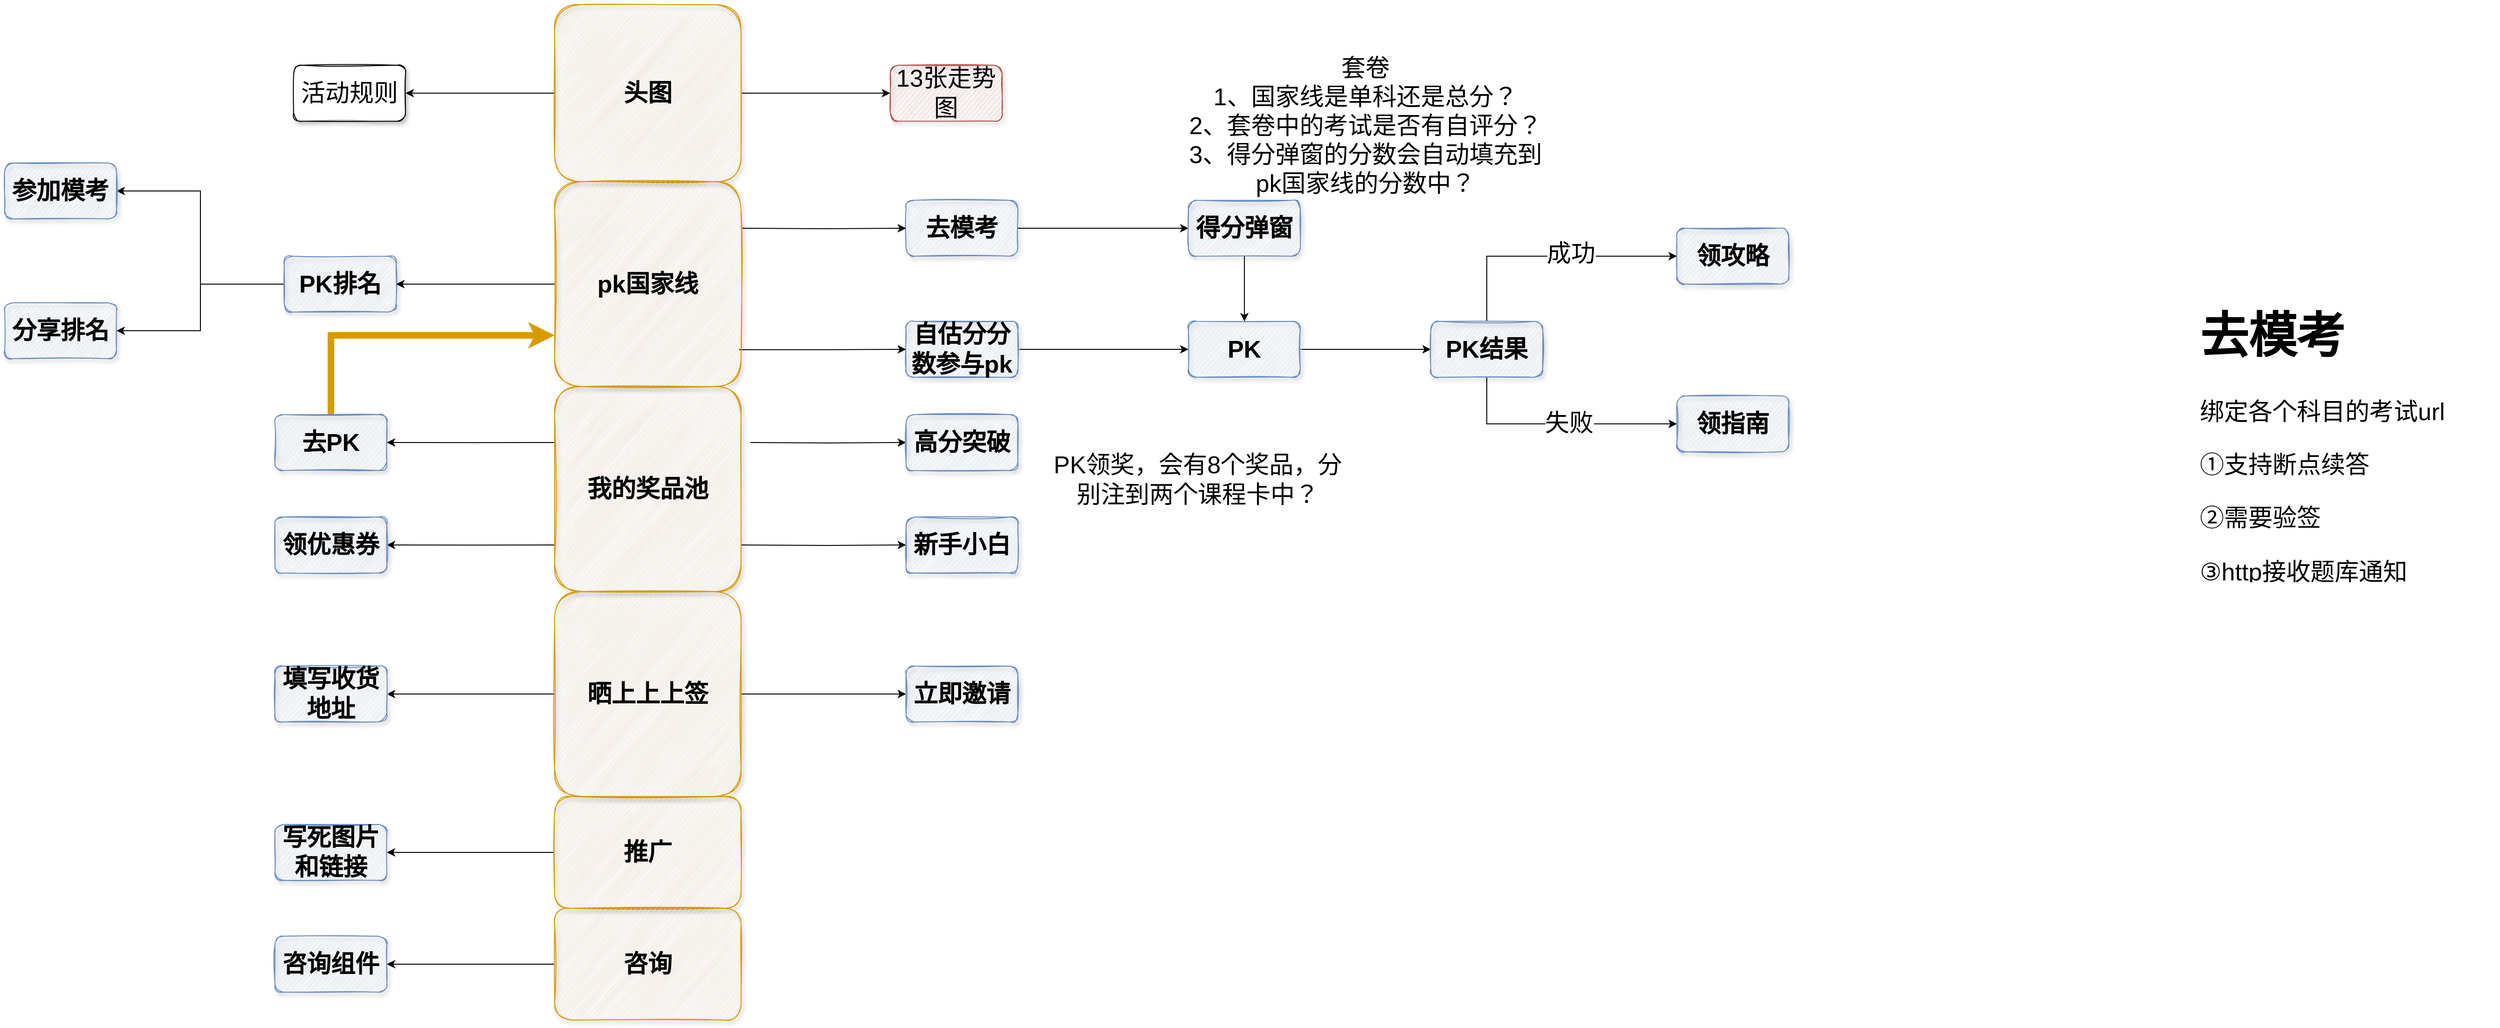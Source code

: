 <mxfile version="17.2.1" type="github">
  <diagram id="ihBc0QGuPxb0S3G1goWF" name="Page-1">
    <mxGraphModel dx="2088" dy="748" grid="1" gridSize="10" guides="1" tooltips="1" connect="1" arrows="1" fold="1" page="1" pageScale="1" pageWidth="827" pageHeight="1169" math="0" shadow="0">
      <root>
        <mxCell id="0" />
        <mxCell id="1" parent="0" />
        <mxCell id="_EqHwqMPYveHNjQXLmpc-3" value="" style="edgeStyle=orthogonalEdgeStyle;rounded=0;orthogonalLoop=1;jettySize=auto;html=1;fontSize=26;" edge="1" parent="1" source="_EqHwqMPYveHNjQXLmpc-1" target="_EqHwqMPYveHNjQXLmpc-2">
          <mxGeometry relative="1" as="geometry" />
        </mxCell>
        <mxCell id="_EqHwqMPYveHNjQXLmpc-5" value="" style="edgeStyle=orthogonalEdgeStyle;rounded=0;orthogonalLoop=1;jettySize=auto;html=1;fontSize=26;" edge="1" parent="1" source="_EqHwqMPYveHNjQXLmpc-1" target="_EqHwqMPYveHNjQXLmpc-4">
          <mxGeometry relative="1" as="geometry" />
        </mxCell>
        <mxCell id="_EqHwqMPYveHNjQXLmpc-1" value="头图" style="rounded=1;whiteSpace=wrap;html=1;fontSize=26;fontStyle=1;glass=0;shadow=1;sketch=1;fillColor=#ffe6cc;strokeColor=#d79b00;" vertex="1" parent="1">
          <mxGeometry x="330" y="650" width="200" height="190" as="geometry" />
        </mxCell>
        <mxCell id="_EqHwqMPYveHNjQXLmpc-2" value="活动规则" style="rounded=1;whiteSpace=wrap;html=1;fontSize=26;fontStyle=0;glass=0;shadow=1;sketch=1;" vertex="1" parent="1">
          <mxGeometry x="50" y="715" width="120" height="60" as="geometry" />
        </mxCell>
        <mxCell id="_EqHwqMPYveHNjQXLmpc-4" value="13张走势图" style="rounded=1;whiteSpace=wrap;html=1;fontSize=26;fontStyle=0;glass=0;shadow=1;sketch=1;fillColor=#f8cecc;strokeColor=#b85450;" vertex="1" parent="1">
          <mxGeometry x="690" y="715" width="120" height="60" as="geometry" />
        </mxCell>
        <mxCell id="_EqHwqMPYveHNjQXLmpc-21" value="" style="edgeStyle=orthogonalEdgeStyle;rounded=0;orthogonalLoop=1;jettySize=auto;html=1;fontSize=26;entryX=1;entryY=0.5;entryDx=0;entryDy=0;" edge="1" parent="1" source="_EqHwqMPYveHNjQXLmpc-6" target="_EqHwqMPYveHNjQXLmpc-20">
          <mxGeometry relative="1" as="geometry" />
        </mxCell>
        <mxCell id="_EqHwqMPYveHNjQXLmpc-23" value="" style="edgeStyle=orthogonalEdgeStyle;rounded=0;orthogonalLoop=1;jettySize=auto;html=1;fontSize=26;" edge="1" parent="1" source="_EqHwqMPYveHNjQXLmpc-6" target="_EqHwqMPYveHNjQXLmpc-22">
          <mxGeometry relative="1" as="geometry" />
        </mxCell>
        <mxCell id="_EqHwqMPYveHNjQXLmpc-6" value="PK排名" style="rounded=1;whiteSpace=wrap;html=1;fontSize=26;fontStyle=1;fillColor=#dae8fc;strokeColor=#6c8ebf;glass=0;shadow=1;sketch=1;" vertex="1" parent="1">
          <mxGeometry x="40" y="920" width="120" height="60" as="geometry" />
        </mxCell>
        <mxCell id="_EqHwqMPYveHNjQXLmpc-52" value="" style="edgeStyle=orthogonalEdgeStyle;rounded=0;orthogonalLoop=1;jettySize=auto;html=1;fontSize=26;" edge="1" parent="1" source="_EqHwqMPYveHNjQXLmpc-8" target="_EqHwqMPYveHNjQXLmpc-51">
          <mxGeometry relative="1" as="geometry" />
        </mxCell>
        <mxCell id="_EqHwqMPYveHNjQXLmpc-8" value="去模考" style="rounded=1;whiteSpace=wrap;html=1;fontSize=26;fontStyle=1;fillColor=#dae8fc;strokeColor=#6c8ebf;glass=0;shadow=1;sketch=1;" vertex="1" parent="1">
          <mxGeometry x="707" y="860" width="120" height="60" as="geometry" />
        </mxCell>
        <mxCell id="_EqHwqMPYveHNjQXLmpc-13" value="" style="edgeStyle=orthogonalEdgeStyle;rounded=0;orthogonalLoop=1;jettySize=auto;html=1;fontSize=26;" edge="1" parent="1" source="_EqHwqMPYveHNjQXLmpc-10" target="_EqHwqMPYveHNjQXLmpc-12">
          <mxGeometry relative="1" as="geometry" />
        </mxCell>
        <mxCell id="_EqHwqMPYveHNjQXLmpc-10" value="自估分分数参与pk" style="rounded=1;whiteSpace=wrap;html=1;fontSize=26;fontStyle=1;fillColor=#dae8fc;strokeColor=#6c8ebf;glass=0;shadow=1;sketch=1;" vertex="1" parent="1">
          <mxGeometry x="707" y="990" width="120" height="60" as="geometry" />
        </mxCell>
        <mxCell id="_EqHwqMPYveHNjQXLmpc-15" value="" style="edgeStyle=orthogonalEdgeStyle;rounded=0;orthogonalLoop=1;jettySize=auto;html=1;fontSize=26;" edge="1" parent="1" source="_EqHwqMPYveHNjQXLmpc-12" target="_EqHwqMPYveHNjQXLmpc-14">
          <mxGeometry relative="1" as="geometry" />
        </mxCell>
        <mxCell id="_EqHwqMPYveHNjQXLmpc-12" value="PK" style="rounded=1;whiteSpace=wrap;html=1;fontSize=26;fontStyle=1;fillColor=#dae8fc;strokeColor=#6c8ebf;glass=0;shadow=1;sketch=1;" vertex="1" parent="1">
          <mxGeometry x="1010" y="990" width="120" height="60" as="geometry" />
        </mxCell>
        <mxCell id="_EqHwqMPYveHNjQXLmpc-28" style="edgeStyle=orthogonalEdgeStyle;rounded=0;orthogonalLoop=1;jettySize=auto;html=1;exitX=0.5;exitY=0;exitDx=0;exitDy=0;fontSize=26;entryX=0;entryY=0.5;entryDx=0;entryDy=0;" edge="1" parent="1" source="_EqHwqMPYveHNjQXLmpc-14" target="_EqHwqMPYveHNjQXLmpc-24">
          <mxGeometry relative="1" as="geometry" />
        </mxCell>
        <mxCell id="_EqHwqMPYveHNjQXLmpc-30" value="成功" style="edgeLabel;html=1;align=center;verticalAlign=middle;resizable=0;points=[];fontSize=26;" vertex="1" connectable="0" parent="_EqHwqMPYveHNjQXLmpc-28">
          <mxGeometry x="-0.136" y="3" relative="1" as="geometry">
            <mxPoint x="41" as="offset" />
          </mxGeometry>
        </mxCell>
        <mxCell id="_EqHwqMPYveHNjQXLmpc-29" style="edgeStyle=orthogonalEdgeStyle;rounded=0;orthogonalLoop=1;jettySize=auto;html=1;exitX=0.5;exitY=1;exitDx=0;exitDy=0;fontSize=26;entryX=0;entryY=0.5;entryDx=0;entryDy=0;" edge="1" parent="1" source="_EqHwqMPYveHNjQXLmpc-14" target="_EqHwqMPYveHNjQXLmpc-26">
          <mxGeometry relative="1" as="geometry" />
        </mxCell>
        <mxCell id="_EqHwqMPYveHNjQXLmpc-31" value="失败" style="edgeLabel;html=1;align=center;verticalAlign=middle;resizable=0;points=[];fontSize=26;" vertex="1" connectable="0" parent="_EqHwqMPYveHNjQXLmpc-29">
          <mxGeometry x="0.084" y="1" relative="1" as="geometry">
            <mxPoint as="offset" />
          </mxGeometry>
        </mxCell>
        <mxCell id="_EqHwqMPYveHNjQXLmpc-14" value="PK结果" style="rounded=1;whiteSpace=wrap;html=1;fontSize=26;fontStyle=1;fillColor=#dae8fc;strokeColor=#6c8ebf;glass=0;shadow=1;sketch=1;" vertex="1" parent="1">
          <mxGeometry x="1270" y="990" width="120" height="60" as="geometry" />
        </mxCell>
        <mxCell id="_EqHwqMPYveHNjQXLmpc-20" value="参加模考" style="rounded=1;whiteSpace=wrap;html=1;fontSize=26;fontStyle=1;fillColor=#dae8fc;strokeColor=#6c8ebf;glass=0;shadow=1;sketch=1;" vertex="1" parent="1">
          <mxGeometry x="-260" y="820" width="120" height="60" as="geometry" />
        </mxCell>
        <mxCell id="_EqHwqMPYveHNjQXLmpc-22" value="分享排名" style="rounded=1;whiteSpace=wrap;html=1;fontSize=26;fontStyle=1;fillColor=#dae8fc;strokeColor=#6c8ebf;glass=0;shadow=1;sketch=1;" vertex="1" parent="1">
          <mxGeometry x="-260" y="970" width="120" height="60" as="geometry" />
        </mxCell>
        <mxCell id="_EqHwqMPYveHNjQXLmpc-24" value="领攻略" style="rounded=1;whiteSpace=wrap;html=1;fontSize=26;fontStyle=1;fillColor=#dae8fc;strokeColor=#6c8ebf;glass=0;shadow=1;sketch=1;" vertex="1" parent="1">
          <mxGeometry x="1534" y="890" width="120" height="60" as="geometry" />
        </mxCell>
        <mxCell id="_EqHwqMPYveHNjQXLmpc-26" value="领指南" style="rounded=1;whiteSpace=wrap;html=1;fontSize=26;fontStyle=1;fillColor=#dae8fc;strokeColor=#6c8ebf;glass=0;shadow=1;sketch=1;" vertex="1" parent="1">
          <mxGeometry x="1534" y="1070" width="120" height="60" as="geometry" />
        </mxCell>
        <mxCell id="_EqHwqMPYveHNjQXLmpc-62" style="edgeStyle=orthogonalEdgeStyle;rounded=0;orthogonalLoop=1;jettySize=auto;html=1;exitX=0;exitY=0.5;exitDx=0;exitDy=0;entryX=1;entryY=0.5;entryDx=0;entryDy=0;fontSize=26;" edge="1" parent="1" source="_EqHwqMPYveHNjQXLmpc-32" target="_EqHwqMPYveHNjQXLmpc-6">
          <mxGeometry relative="1" as="geometry" />
        </mxCell>
        <mxCell id="_EqHwqMPYveHNjQXLmpc-67" style="edgeStyle=orthogonalEdgeStyle;rounded=0;orthogonalLoop=1;jettySize=auto;html=1;entryX=0;entryY=0.5;entryDx=0;entryDy=0;fontSize=26;" edge="1" parent="1" target="_EqHwqMPYveHNjQXLmpc-8">
          <mxGeometry relative="1" as="geometry">
            <mxPoint x="530" y="890" as="sourcePoint" />
          </mxGeometry>
        </mxCell>
        <mxCell id="_EqHwqMPYveHNjQXLmpc-68" style="edgeStyle=orthogonalEdgeStyle;rounded=0;orthogonalLoop=1;jettySize=auto;html=1;exitX=0.989;exitY=0.82;exitDx=0;exitDy=0;entryX=0;entryY=0.5;entryDx=0;entryDy=0;fontSize=26;exitPerimeter=0;" edge="1" parent="1" source="_EqHwqMPYveHNjQXLmpc-32" target="_EqHwqMPYveHNjQXLmpc-10">
          <mxGeometry relative="1" as="geometry" />
        </mxCell>
        <mxCell id="_EqHwqMPYveHNjQXLmpc-32" value="pk国家线" style="rounded=1;whiteSpace=wrap;html=1;fontSize=26;fontStyle=1;fillColor=#ffe6cc;strokeColor=#d79b00;glass=0;shadow=1;sketch=1;" vertex="1" parent="1">
          <mxGeometry x="330" y="840" width="200" height="220" as="geometry" />
        </mxCell>
        <mxCell id="_EqHwqMPYveHNjQXLmpc-50" value="&lt;h1&gt;去模考&lt;/h1&gt;&lt;p&gt;绑定各个科目的考试url&lt;/p&gt;&lt;p&gt;①支持断点续答&lt;/p&gt;&lt;p&gt;②需要验签&lt;/p&gt;&lt;p&gt;③http接收题库通知&lt;/p&gt;" style="text;html=1;strokeColor=none;fillColor=none;spacing=5;spacingTop=-20;whiteSpace=wrap;overflow=hidden;rounded=0;shadow=1;glass=0;sketch=1;fontSize=26;" vertex="1" parent="1">
          <mxGeometry x="2090" y="950" width="320" height="320" as="geometry" />
        </mxCell>
        <mxCell id="_EqHwqMPYveHNjQXLmpc-55" style="edgeStyle=orthogonalEdgeStyle;rounded=0;orthogonalLoop=1;jettySize=auto;html=1;exitX=0.5;exitY=1;exitDx=0;exitDy=0;entryX=0.5;entryY=0;entryDx=0;entryDy=0;fontSize=26;" edge="1" parent="1" source="_EqHwqMPYveHNjQXLmpc-51" target="_EqHwqMPYveHNjQXLmpc-12">
          <mxGeometry relative="1" as="geometry" />
        </mxCell>
        <mxCell id="_EqHwqMPYveHNjQXLmpc-51" value="得分弹窗" style="rounded=1;whiteSpace=wrap;html=1;fontSize=26;fontStyle=1;fillColor=#dae8fc;strokeColor=#6c8ebf;glass=0;shadow=1;sketch=1;" vertex="1" parent="1">
          <mxGeometry x="1010" y="860" width="120" height="60" as="geometry" />
        </mxCell>
        <mxCell id="_EqHwqMPYveHNjQXLmpc-73" value="" style="edgeStyle=orthogonalEdgeStyle;rounded=0;orthogonalLoop=1;jettySize=auto;html=1;fontSize=26;" edge="1" parent="1" target="_EqHwqMPYveHNjQXLmpc-72">
          <mxGeometry relative="1" as="geometry">
            <mxPoint x="540" y="1120" as="sourcePoint" />
          </mxGeometry>
        </mxCell>
        <mxCell id="_EqHwqMPYveHNjQXLmpc-76" style="edgeStyle=orthogonalEdgeStyle;rounded=0;orthogonalLoop=1;jettySize=auto;html=1;fontSize=26;" edge="1" parent="1" target="_EqHwqMPYveHNjQXLmpc-74">
          <mxGeometry relative="1" as="geometry">
            <mxPoint x="530" y="1230" as="sourcePoint" />
          </mxGeometry>
        </mxCell>
        <mxCell id="_EqHwqMPYveHNjQXLmpc-80" style="edgeStyle=orthogonalEdgeStyle;rounded=0;orthogonalLoop=1;jettySize=auto;html=1;exitX=0;exitY=0.773;exitDx=0;exitDy=0;entryX=1;entryY=0.5;entryDx=0;entryDy=0;fontSize=26;exitPerimeter=0;" edge="1" parent="1" source="_EqHwqMPYveHNjQXLmpc-56" target="_EqHwqMPYveHNjQXLmpc-70">
          <mxGeometry relative="1" as="geometry" />
        </mxCell>
        <mxCell id="_EqHwqMPYveHNjQXLmpc-81" style="edgeStyle=orthogonalEdgeStyle;rounded=0;orthogonalLoop=1;jettySize=auto;html=1;exitX=0;exitY=0.273;exitDx=0;exitDy=0;fontSize=26;exitPerimeter=0;" edge="1" parent="1" source="_EqHwqMPYveHNjQXLmpc-56" target="_EqHwqMPYveHNjQXLmpc-78">
          <mxGeometry relative="1" as="geometry" />
        </mxCell>
        <mxCell id="_EqHwqMPYveHNjQXLmpc-56" value="我的奖品池" style="rounded=1;whiteSpace=wrap;html=1;fontSize=26;fontStyle=1;fillColor=#ffe6cc;strokeColor=#d79b00;glass=0;shadow=1;sketch=1;" vertex="1" parent="1">
          <mxGeometry x="330" y="1060" width="200" height="220" as="geometry" />
        </mxCell>
        <mxCell id="_EqHwqMPYveHNjQXLmpc-85" style="edgeStyle=orthogonalEdgeStyle;rounded=0;orthogonalLoop=1;jettySize=auto;html=1;exitX=0;exitY=0.5;exitDx=0;exitDy=0;fontSize=26;strokeWidth=1;" edge="1" parent="1" source="_EqHwqMPYveHNjQXLmpc-58" target="_EqHwqMPYveHNjQXLmpc-83">
          <mxGeometry relative="1" as="geometry" />
        </mxCell>
        <mxCell id="_EqHwqMPYveHNjQXLmpc-86" style="edgeStyle=orthogonalEdgeStyle;rounded=0;orthogonalLoop=1;jettySize=auto;html=1;exitX=1;exitY=0.5;exitDx=0;exitDy=0;entryX=0;entryY=0.5;entryDx=0;entryDy=0;fontSize=26;strokeWidth=1;" edge="1" parent="1" source="_EqHwqMPYveHNjQXLmpc-58" target="_EqHwqMPYveHNjQXLmpc-84">
          <mxGeometry relative="1" as="geometry" />
        </mxCell>
        <mxCell id="_EqHwqMPYveHNjQXLmpc-58" value="晒上上上签" style="rounded=1;whiteSpace=wrap;html=1;fontSize=26;fontStyle=1;fillColor=#ffe6cc;strokeColor=#d79b00;glass=0;shadow=1;sketch=1;" vertex="1" parent="1">
          <mxGeometry x="330" y="1280" width="200" height="220" as="geometry" />
        </mxCell>
        <mxCell id="_EqHwqMPYveHNjQXLmpc-88" value="" style="edgeStyle=orthogonalEdgeStyle;rounded=0;orthogonalLoop=1;jettySize=auto;html=1;fontSize=26;strokeWidth=1;" edge="1" parent="1" source="_EqHwqMPYveHNjQXLmpc-60" target="_EqHwqMPYveHNjQXLmpc-87">
          <mxGeometry relative="1" as="geometry" />
        </mxCell>
        <mxCell id="_EqHwqMPYveHNjQXLmpc-60" value="推广" style="rounded=1;whiteSpace=wrap;html=1;fontSize=26;fontStyle=1;fillColor=#ffe6cc;strokeColor=#d79b00;glass=0;shadow=1;sketch=1;" vertex="1" parent="1">
          <mxGeometry x="330" y="1500" width="200" height="120" as="geometry" />
        </mxCell>
        <mxCell id="_EqHwqMPYveHNjQXLmpc-90" value="" style="edgeStyle=orthogonalEdgeStyle;rounded=0;orthogonalLoop=1;jettySize=auto;html=1;fontSize=26;strokeWidth=1;" edge="1" parent="1" source="_EqHwqMPYveHNjQXLmpc-61" target="_EqHwqMPYveHNjQXLmpc-89">
          <mxGeometry relative="1" as="geometry" />
        </mxCell>
        <mxCell id="_EqHwqMPYveHNjQXLmpc-61" value="咨询" style="rounded=1;whiteSpace=wrap;html=1;fontSize=26;fontStyle=1;fillColor=#ffe6cc;strokeColor=#d79b00;glass=0;shadow=1;sketch=1;" vertex="1" parent="1">
          <mxGeometry x="330" y="1620" width="200" height="120" as="geometry" />
        </mxCell>
        <mxCell id="_EqHwqMPYveHNjQXLmpc-69" value="套卷&lt;br&gt;1、国家线是单科还是总分？&lt;br&gt;2、套卷中的考试是否有自评分？&lt;br&gt;3、得分弹窗的分数会自动填充到pk国家线的分数中？" style="text;html=1;strokeColor=none;fillColor=none;align=center;verticalAlign=middle;whiteSpace=wrap;rounded=0;shadow=1;glass=0;sketch=1;fontSize=26;" vertex="1" parent="1">
          <mxGeometry x="1000" y="700" width="400" height="160" as="geometry" />
        </mxCell>
        <mxCell id="_EqHwqMPYveHNjQXLmpc-70" value="领优惠券" style="rounded=1;whiteSpace=wrap;html=1;fontSize=26;fontStyle=1;fillColor=#dae8fc;strokeColor=#6c8ebf;glass=0;shadow=1;sketch=1;" vertex="1" parent="1">
          <mxGeometry x="30" y="1200" width="120" height="60" as="geometry" />
        </mxCell>
        <mxCell id="_EqHwqMPYveHNjQXLmpc-72" value="高分突破" style="whiteSpace=wrap;html=1;fontSize=26;fillColor=#dae8fc;strokeColor=#6c8ebf;rounded=1;fontStyle=1;glass=0;shadow=1;sketch=1;" vertex="1" parent="1">
          <mxGeometry x="707" y="1090" width="120" height="60" as="geometry" />
        </mxCell>
        <mxCell id="_EqHwqMPYveHNjQXLmpc-74" value="新手小白" style="whiteSpace=wrap;html=1;fontSize=26;fillColor=#dae8fc;strokeColor=#6c8ebf;rounded=1;fontStyle=1;glass=0;shadow=1;sketch=1;" vertex="1" parent="1">
          <mxGeometry x="707" y="1200" width="120" height="60" as="geometry" />
        </mxCell>
        <mxCell id="_EqHwqMPYveHNjQXLmpc-77" value="PK领奖，会有8个奖品，分别注到两个课程卡中？" style="text;html=1;strokeColor=none;fillColor=none;align=center;verticalAlign=middle;whiteSpace=wrap;rounded=0;shadow=1;glass=0;sketch=1;fontSize=26;" vertex="1" parent="1">
          <mxGeometry x="860" y="1120" width="320" height="80" as="geometry" />
        </mxCell>
        <mxCell id="_EqHwqMPYveHNjQXLmpc-82" style="edgeStyle=orthogonalEdgeStyle;rounded=0;orthogonalLoop=1;jettySize=auto;html=1;exitX=0.5;exitY=0;exitDx=0;exitDy=0;entryX=0;entryY=0.75;entryDx=0;entryDy=0;fontSize=26;strokeWidth=7;fillColor=#ffe6cc;strokeColor=#d79b00;" edge="1" parent="1" source="_EqHwqMPYveHNjQXLmpc-78" target="_EqHwqMPYveHNjQXLmpc-32">
          <mxGeometry relative="1" as="geometry" />
        </mxCell>
        <mxCell id="_EqHwqMPYveHNjQXLmpc-78" value="去PK" style="rounded=1;whiteSpace=wrap;html=1;fontSize=26;fontStyle=1;fillColor=#dae8fc;strokeColor=#6c8ebf;glass=0;shadow=1;sketch=1;" vertex="1" parent="1">
          <mxGeometry x="30" y="1090" width="120" height="60" as="geometry" />
        </mxCell>
        <mxCell id="_EqHwqMPYveHNjQXLmpc-83" value="填写收货地址" style="rounded=1;whiteSpace=wrap;html=1;fontSize=26;fontStyle=1;fillColor=#dae8fc;strokeColor=#6c8ebf;glass=0;shadow=1;sketch=1;" vertex="1" parent="1">
          <mxGeometry x="30" y="1360" width="120" height="60" as="geometry" />
        </mxCell>
        <mxCell id="_EqHwqMPYveHNjQXLmpc-84" value="立即邀请" style="rounded=1;whiteSpace=wrap;html=1;fontSize=26;fontStyle=1;fillColor=#dae8fc;strokeColor=#6c8ebf;glass=0;shadow=1;sketch=1;" vertex="1" parent="1">
          <mxGeometry x="707" y="1360" width="120" height="60" as="geometry" />
        </mxCell>
        <mxCell id="_EqHwqMPYveHNjQXLmpc-87" value="写死图片和链接" style="whiteSpace=wrap;html=1;fontSize=26;fillColor=#dae8fc;strokeColor=#6c8ebf;rounded=1;fontStyle=1;glass=0;shadow=1;sketch=1;" vertex="1" parent="1">
          <mxGeometry x="30" y="1530" width="120" height="60" as="geometry" />
        </mxCell>
        <mxCell id="_EqHwqMPYveHNjQXLmpc-89" value="咨询组件" style="whiteSpace=wrap;html=1;fontSize=26;fillColor=#dae8fc;strokeColor=#6c8ebf;rounded=1;fontStyle=1;glass=0;shadow=1;sketch=1;" vertex="1" parent="1">
          <mxGeometry x="30" y="1650" width="120" height="60" as="geometry" />
        </mxCell>
      </root>
    </mxGraphModel>
  </diagram>
</mxfile>
